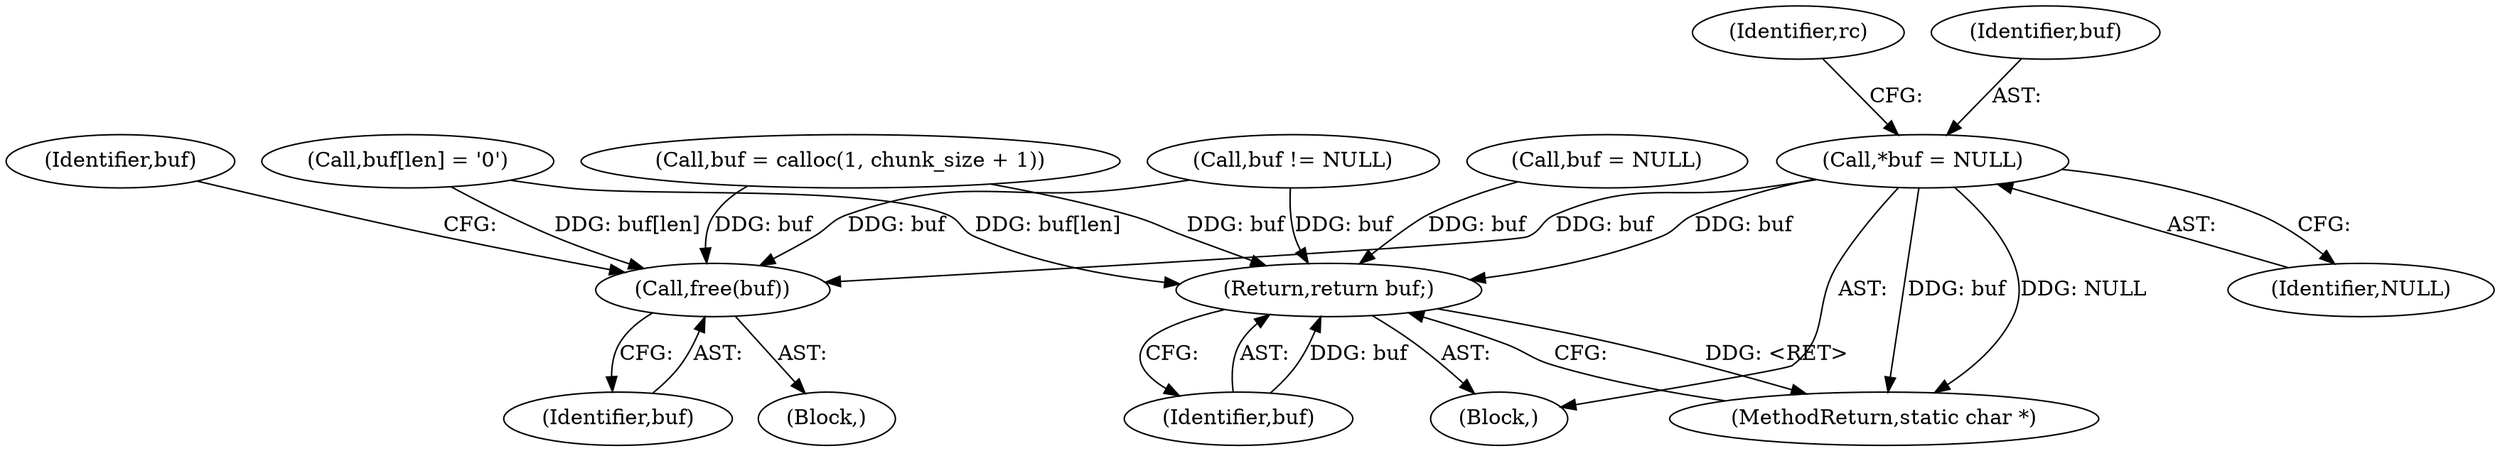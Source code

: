 digraph "0_pacemaker_564f7cc2a51dcd2f28ab12a13394f31be5aa3c93_12@pointer" {
"1000111" [label="(Call,*buf = NULL)"];
"1000314" [label="(Call,free(buf))"];
"1000319" [label="(Return,return buf;)"];
"1000113" [label="(Identifier,NULL)"];
"1000116" [label="(Identifier,rc)"];
"1000109" [label="(Block,)"];
"1000314" [label="(Call,free(buf))"];
"1000317" [label="(Identifier,buf)"];
"1000198" [label="(Call,buf != NULL)"];
"1000112" [label="(Identifier,buf)"];
"1000111" [label="(Call,*buf = NULL)"];
"1000321" [label="(MethodReturn,static char *)"];
"1000316" [label="(Call,buf = NULL)"];
"1000315" [label="(Identifier,buf)"];
"1000150" [label="(Call,buf = calloc(1, chunk_size + 1))"];
"1000313" [label="(Block,)"];
"1000319" [label="(Return,return buf;)"];
"1000320" [label="(Identifier,buf)"];
"1000228" [label="(Call,buf[len] = '\0')"];
"1000111" -> "1000109"  [label="AST: "];
"1000111" -> "1000113"  [label="CFG: "];
"1000112" -> "1000111"  [label="AST: "];
"1000113" -> "1000111"  [label="AST: "];
"1000116" -> "1000111"  [label="CFG: "];
"1000111" -> "1000321"  [label="DDG: buf"];
"1000111" -> "1000321"  [label="DDG: NULL"];
"1000111" -> "1000314"  [label="DDG: buf"];
"1000111" -> "1000319"  [label="DDG: buf"];
"1000314" -> "1000313"  [label="AST: "];
"1000314" -> "1000315"  [label="CFG: "];
"1000315" -> "1000314"  [label="AST: "];
"1000317" -> "1000314"  [label="CFG: "];
"1000150" -> "1000314"  [label="DDG: buf"];
"1000228" -> "1000314"  [label="DDG: buf[len]"];
"1000198" -> "1000314"  [label="DDG: buf"];
"1000319" -> "1000109"  [label="AST: "];
"1000319" -> "1000320"  [label="CFG: "];
"1000320" -> "1000319"  [label="AST: "];
"1000321" -> "1000319"  [label="CFG: "];
"1000319" -> "1000321"  [label="DDG: <RET>"];
"1000320" -> "1000319"  [label="DDG: buf"];
"1000150" -> "1000319"  [label="DDG: buf"];
"1000228" -> "1000319"  [label="DDG: buf[len]"];
"1000316" -> "1000319"  [label="DDG: buf"];
"1000198" -> "1000319"  [label="DDG: buf"];
}

